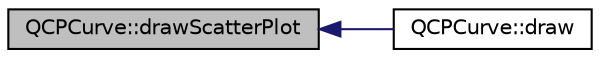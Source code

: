 digraph "QCPCurve::drawScatterPlot"
{
  edge [fontname="Helvetica",fontsize="10",labelfontname="Helvetica",labelfontsize="10"];
  node [fontname="Helvetica",fontsize="10",shape=record];
  rankdir="LR";
  Node96 [label="QCPCurve::drawScatterPlot",height=0.2,width=0.4,color="black", fillcolor="grey75", style="filled", fontcolor="black"];
  Node96 -> Node97 [dir="back",color="midnightblue",fontsize="10",style="solid",fontname="Helvetica"];
  Node97 [label="QCPCurve::draw",height=0.2,width=0.4,color="black", fillcolor="white", style="filled",URL="$d6/d30/class_q_c_p_curve.html#a2361302d2fc6ec669849bd3bca00c4b2"];
}

